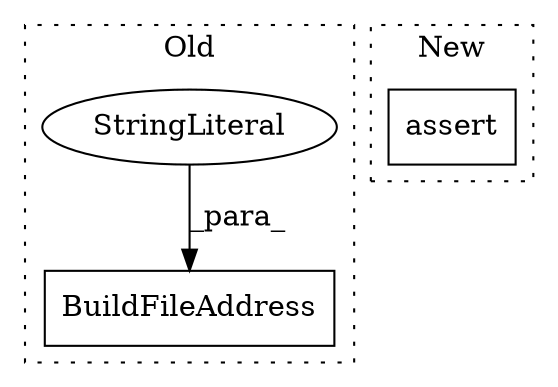 digraph G {
subgraph cluster0 {
1 [label="BuildFileAddress" a="32" s="939,972" l="17,1" shape="box"];
3 [label="StringLiteral" a="45" s="967" l="5" shape="ellipse"];
label = "Old";
style="dotted";
}
subgraph cluster1 {
2 [label="assert" a="32" s="1111,1152" l="17,1" shape="box"];
label = "New";
style="dotted";
}
3 -> 1 [label="_para_"];
}